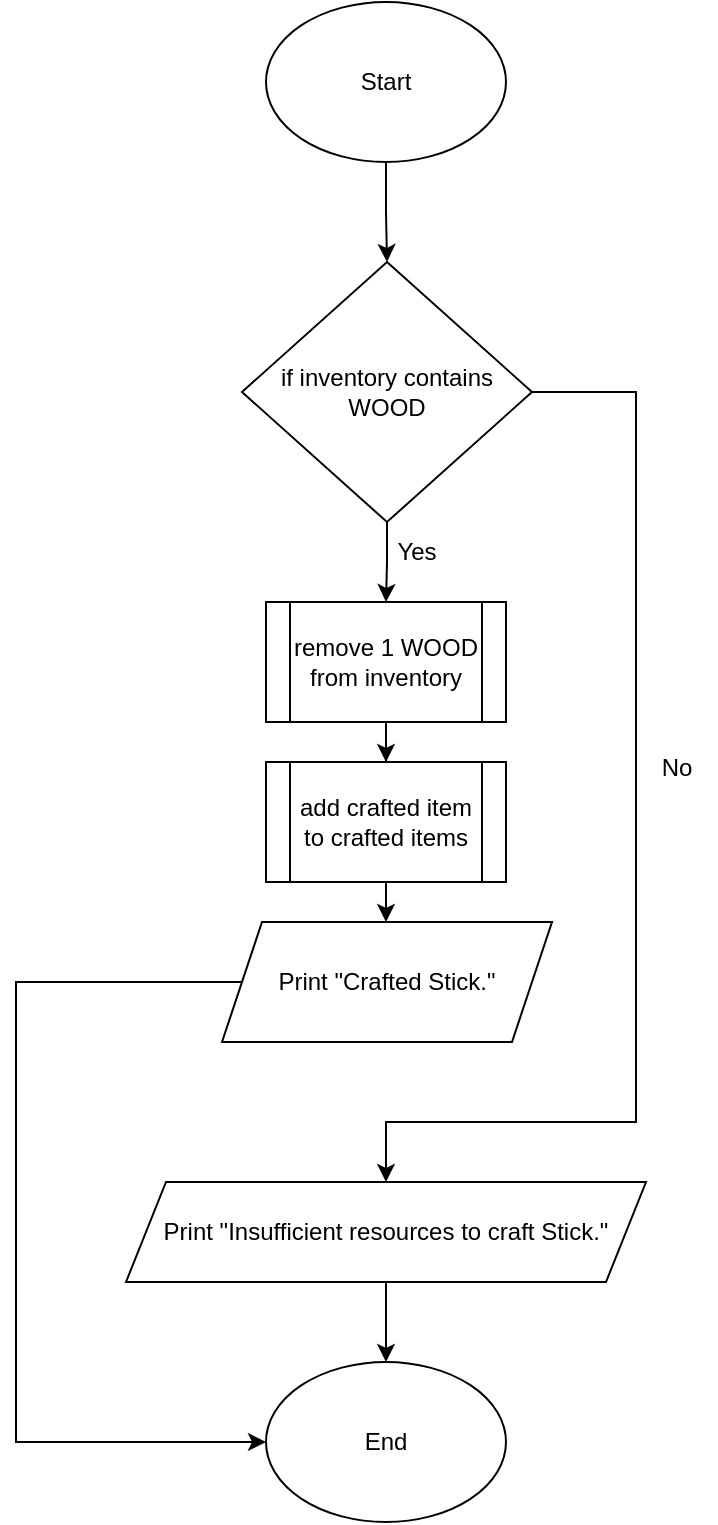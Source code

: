 <mxfile version="21.8.2" type="device">
  <diagram name="Page-1" id="FvxHl11uBRqrBZjG8gbk">
    <mxGraphModel dx="842" dy="590" grid="1" gridSize="10" guides="1" tooltips="1" connect="1" arrows="1" fold="1" page="1" pageScale="1" pageWidth="850" pageHeight="1100" math="0" shadow="0">
      <root>
        <mxCell id="0" />
        <mxCell id="1" parent="0" />
        <mxCell id="C-tJhh6TLT3XKXirkUaN-11" value="" style="edgeStyle=orthogonalEdgeStyle;rounded=0;orthogonalLoop=1;jettySize=auto;html=1;" edge="1" parent="1" source="C-tJhh6TLT3XKXirkUaN-2" target="C-tJhh6TLT3XKXirkUaN-6">
          <mxGeometry relative="1" as="geometry" />
        </mxCell>
        <mxCell id="C-tJhh6TLT3XKXirkUaN-14" style="edgeStyle=orthogonalEdgeStyle;rounded=0;orthogonalLoop=1;jettySize=auto;html=1;exitX=1;exitY=0.5;exitDx=0;exitDy=0;entryX=0.5;entryY=0;entryDx=0;entryDy=0;" edge="1" parent="1" source="C-tJhh6TLT3XKXirkUaN-2" target="C-tJhh6TLT3XKXirkUaN-10">
          <mxGeometry relative="1" as="geometry">
            <Array as="points">
              <mxPoint x="550" y="225" />
              <mxPoint x="550" y="590" />
              <mxPoint x="425" y="590" />
            </Array>
          </mxGeometry>
        </mxCell>
        <mxCell id="C-tJhh6TLT3XKXirkUaN-2" value="if inventory contains WOOD" style="rhombus;whiteSpace=wrap;html=1;" vertex="1" parent="1">
          <mxGeometry x="353" y="160" width="145" height="130" as="geometry" />
        </mxCell>
        <mxCell id="C-tJhh6TLT3XKXirkUaN-4" value="" style="edgeStyle=orthogonalEdgeStyle;rounded=0;orthogonalLoop=1;jettySize=auto;html=1;" edge="1" parent="1" source="C-tJhh6TLT3XKXirkUaN-3" target="C-tJhh6TLT3XKXirkUaN-2">
          <mxGeometry relative="1" as="geometry" />
        </mxCell>
        <mxCell id="C-tJhh6TLT3XKXirkUaN-3" value="Start" style="ellipse;whiteSpace=wrap;html=1;" vertex="1" parent="1">
          <mxGeometry x="365" y="30" width="120" height="80" as="geometry" />
        </mxCell>
        <mxCell id="C-tJhh6TLT3XKXirkUaN-12" value="" style="edgeStyle=orthogonalEdgeStyle;rounded=0;orthogonalLoop=1;jettySize=auto;html=1;entryX=0.5;entryY=0;entryDx=0;entryDy=0;" edge="1" parent="1" source="C-tJhh6TLT3XKXirkUaN-6" target="C-tJhh6TLT3XKXirkUaN-7">
          <mxGeometry relative="1" as="geometry" />
        </mxCell>
        <mxCell id="C-tJhh6TLT3XKXirkUaN-6" value="remove 1 WOOD from inventory" style="shape=process;whiteSpace=wrap;html=1;backgroundOutline=1;" vertex="1" parent="1">
          <mxGeometry x="365" y="330" width="120" height="60" as="geometry" />
        </mxCell>
        <mxCell id="C-tJhh6TLT3XKXirkUaN-13" value="" style="edgeStyle=orthogonalEdgeStyle;rounded=0;orthogonalLoop=1;jettySize=auto;html=1;" edge="1" parent="1" source="C-tJhh6TLT3XKXirkUaN-7" target="C-tJhh6TLT3XKXirkUaN-9">
          <mxGeometry relative="1" as="geometry" />
        </mxCell>
        <mxCell id="C-tJhh6TLT3XKXirkUaN-7" value="add crafted item to crafted items" style="shape=process;whiteSpace=wrap;html=1;backgroundOutline=1;" vertex="1" parent="1">
          <mxGeometry x="365" y="410" width="120" height="60" as="geometry" />
        </mxCell>
        <mxCell id="C-tJhh6TLT3XKXirkUaN-19" style="edgeStyle=orthogonalEdgeStyle;rounded=0;orthogonalLoop=1;jettySize=auto;html=1;exitX=0;exitY=0.5;exitDx=0;exitDy=0;entryX=0;entryY=0.5;entryDx=0;entryDy=0;" edge="1" parent="1" source="C-tJhh6TLT3XKXirkUaN-9" target="C-tJhh6TLT3XKXirkUaN-17">
          <mxGeometry relative="1" as="geometry">
            <Array as="points">
              <mxPoint x="240" y="520" />
              <mxPoint x="240" y="750" />
            </Array>
          </mxGeometry>
        </mxCell>
        <mxCell id="C-tJhh6TLT3XKXirkUaN-9" value="Print &quot;Crafted Stick.&quot;" style="shape=parallelogram;perimeter=parallelogramPerimeter;whiteSpace=wrap;html=1;fixedSize=1;" vertex="1" parent="1">
          <mxGeometry x="343" y="490" width="165" height="60" as="geometry" />
        </mxCell>
        <mxCell id="C-tJhh6TLT3XKXirkUaN-18" value="" style="edgeStyle=orthogonalEdgeStyle;rounded=0;orthogonalLoop=1;jettySize=auto;html=1;" edge="1" parent="1" source="C-tJhh6TLT3XKXirkUaN-10" target="C-tJhh6TLT3XKXirkUaN-17">
          <mxGeometry relative="1" as="geometry" />
        </mxCell>
        <mxCell id="C-tJhh6TLT3XKXirkUaN-10" value="Print &quot;Insufficient resources to craft Stick.&quot;" style="shape=parallelogram;perimeter=parallelogramPerimeter;whiteSpace=wrap;html=1;fixedSize=1;" vertex="1" parent="1">
          <mxGeometry x="295" y="620" width="260" height="50" as="geometry" />
        </mxCell>
        <mxCell id="C-tJhh6TLT3XKXirkUaN-15" value="No" style="text;html=1;align=center;verticalAlign=middle;resizable=0;points=[];autosize=1;strokeColor=none;fillColor=none;" vertex="1" parent="1">
          <mxGeometry x="550" y="398" width="40" height="30" as="geometry" />
        </mxCell>
        <mxCell id="C-tJhh6TLT3XKXirkUaN-16" value="Yes" style="text;html=1;align=center;verticalAlign=middle;resizable=0;points=[];autosize=1;strokeColor=none;fillColor=none;" vertex="1" parent="1">
          <mxGeometry x="420" y="290" width="40" height="30" as="geometry" />
        </mxCell>
        <mxCell id="C-tJhh6TLT3XKXirkUaN-17" value="End" style="ellipse;whiteSpace=wrap;html=1;" vertex="1" parent="1">
          <mxGeometry x="365" y="710" width="120" height="80" as="geometry" />
        </mxCell>
      </root>
    </mxGraphModel>
  </diagram>
</mxfile>
